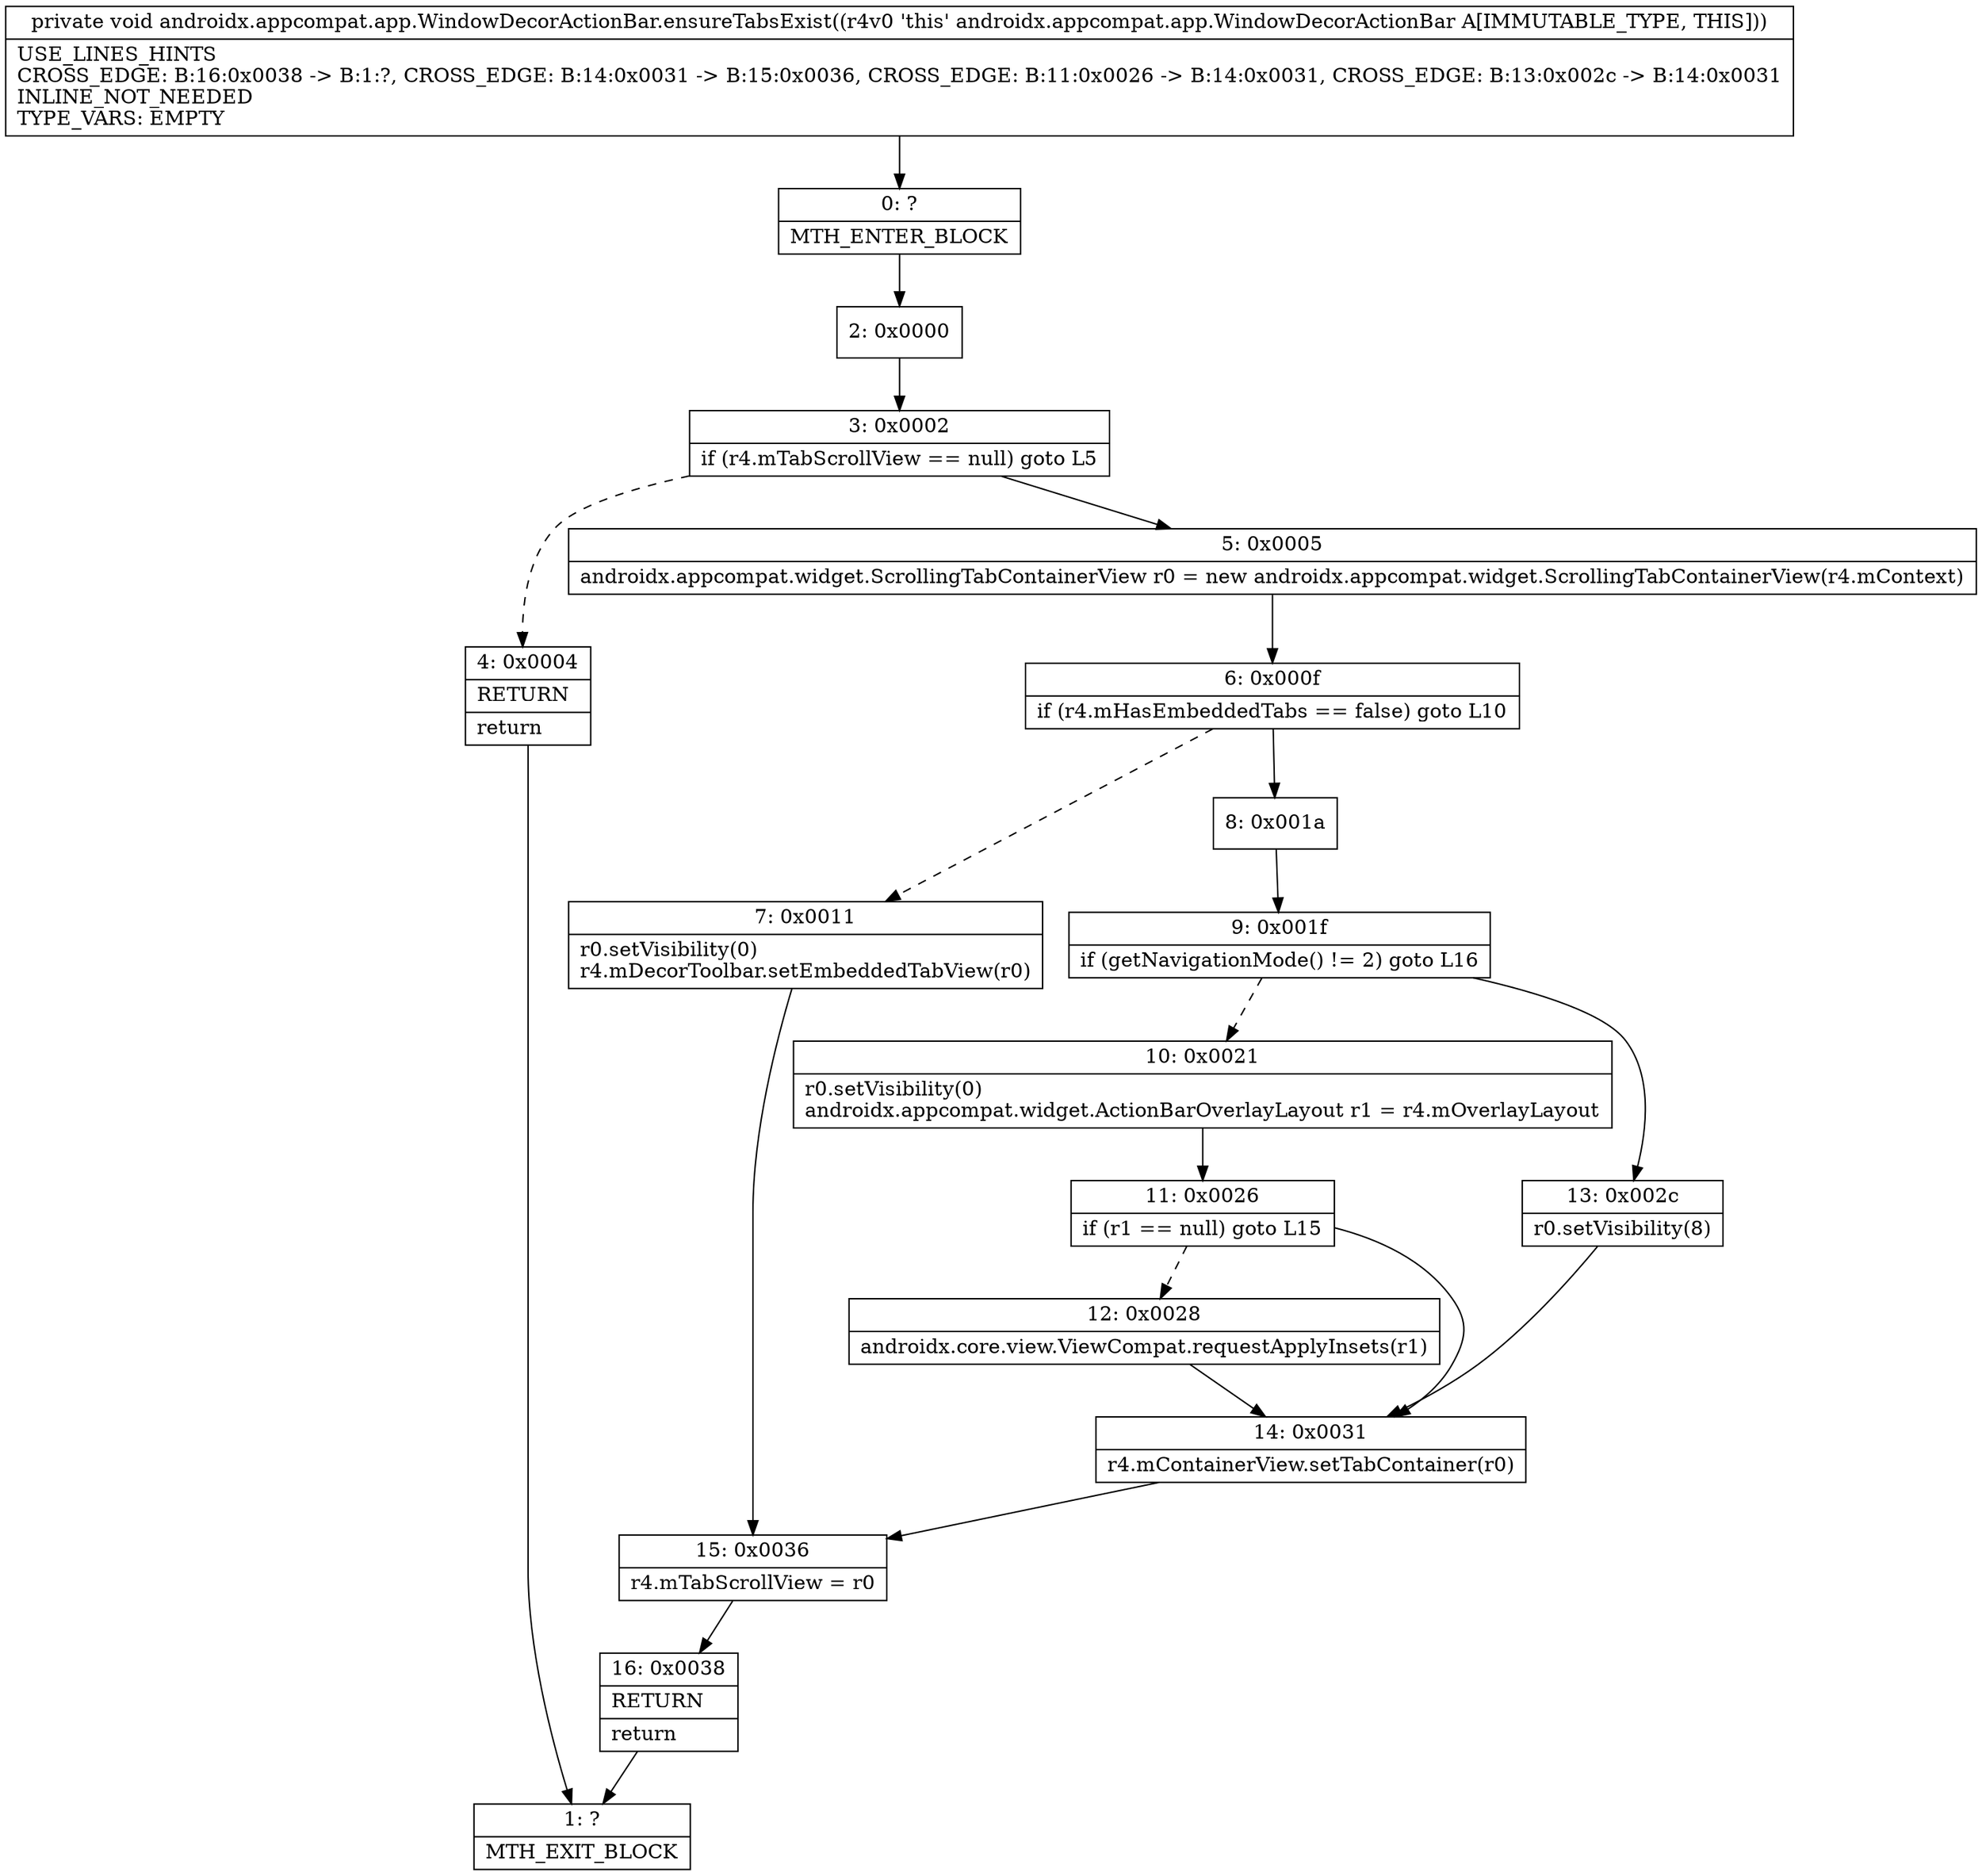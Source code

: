 digraph "CFG forandroidx.appcompat.app.WindowDecorActionBar.ensureTabsExist()V" {
Node_0 [shape=record,label="{0\:\ ?|MTH_ENTER_BLOCK\l}"];
Node_2 [shape=record,label="{2\:\ 0x0000}"];
Node_3 [shape=record,label="{3\:\ 0x0002|if (r4.mTabScrollView == null) goto L5\l}"];
Node_4 [shape=record,label="{4\:\ 0x0004|RETURN\l|return\l}"];
Node_1 [shape=record,label="{1\:\ ?|MTH_EXIT_BLOCK\l}"];
Node_5 [shape=record,label="{5\:\ 0x0005|androidx.appcompat.widget.ScrollingTabContainerView r0 = new androidx.appcompat.widget.ScrollingTabContainerView(r4.mContext)\l}"];
Node_6 [shape=record,label="{6\:\ 0x000f|if (r4.mHasEmbeddedTabs == false) goto L10\l}"];
Node_7 [shape=record,label="{7\:\ 0x0011|r0.setVisibility(0)\lr4.mDecorToolbar.setEmbeddedTabView(r0)\l}"];
Node_15 [shape=record,label="{15\:\ 0x0036|r4.mTabScrollView = r0\l}"];
Node_16 [shape=record,label="{16\:\ 0x0038|RETURN\l|return\l}"];
Node_8 [shape=record,label="{8\:\ 0x001a}"];
Node_9 [shape=record,label="{9\:\ 0x001f|if (getNavigationMode() != 2) goto L16\l}"];
Node_10 [shape=record,label="{10\:\ 0x0021|r0.setVisibility(0)\landroidx.appcompat.widget.ActionBarOverlayLayout r1 = r4.mOverlayLayout\l}"];
Node_11 [shape=record,label="{11\:\ 0x0026|if (r1 == null) goto L15\l}"];
Node_12 [shape=record,label="{12\:\ 0x0028|androidx.core.view.ViewCompat.requestApplyInsets(r1)\l}"];
Node_14 [shape=record,label="{14\:\ 0x0031|r4.mContainerView.setTabContainer(r0)\l}"];
Node_13 [shape=record,label="{13\:\ 0x002c|r0.setVisibility(8)\l}"];
MethodNode[shape=record,label="{private void androidx.appcompat.app.WindowDecorActionBar.ensureTabsExist((r4v0 'this' androidx.appcompat.app.WindowDecorActionBar A[IMMUTABLE_TYPE, THIS]))  | USE_LINES_HINTS\lCROSS_EDGE: B:16:0x0038 \-\> B:1:?, CROSS_EDGE: B:14:0x0031 \-\> B:15:0x0036, CROSS_EDGE: B:11:0x0026 \-\> B:14:0x0031, CROSS_EDGE: B:13:0x002c \-\> B:14:0x0031\lINLINE_NOT_NEEDED\lTYPE_VARS: EMPTY\l}"];
MethodNode -> Node_0;Node_0 -> Node_2;
Node_2 -> Node_3;
Node_3 -> Node_4[style=dashed];
Node_3 -> Node_5;
Node_4 -> Node_1;
Node_5 -> Node_6;
Node_6 -> Node_7[style=dashed];
Node_6 -> Node_8;
Node_7 -> Node_15;
Node_15 -> Node_16;
Node_16 -> Node_1;
Node_8 -> Node_9;
Node_9 -> Node_10[style=dashed];
Node_9 -> Node_13;
Node_10 -> Node_11;
Node_11 -> Node_12[style=dashed];
Node_11 -> Node_14;
Node_12 -> Node_14;
Node_14 -> Node_15;
Node_13 -> Node_14;
}

